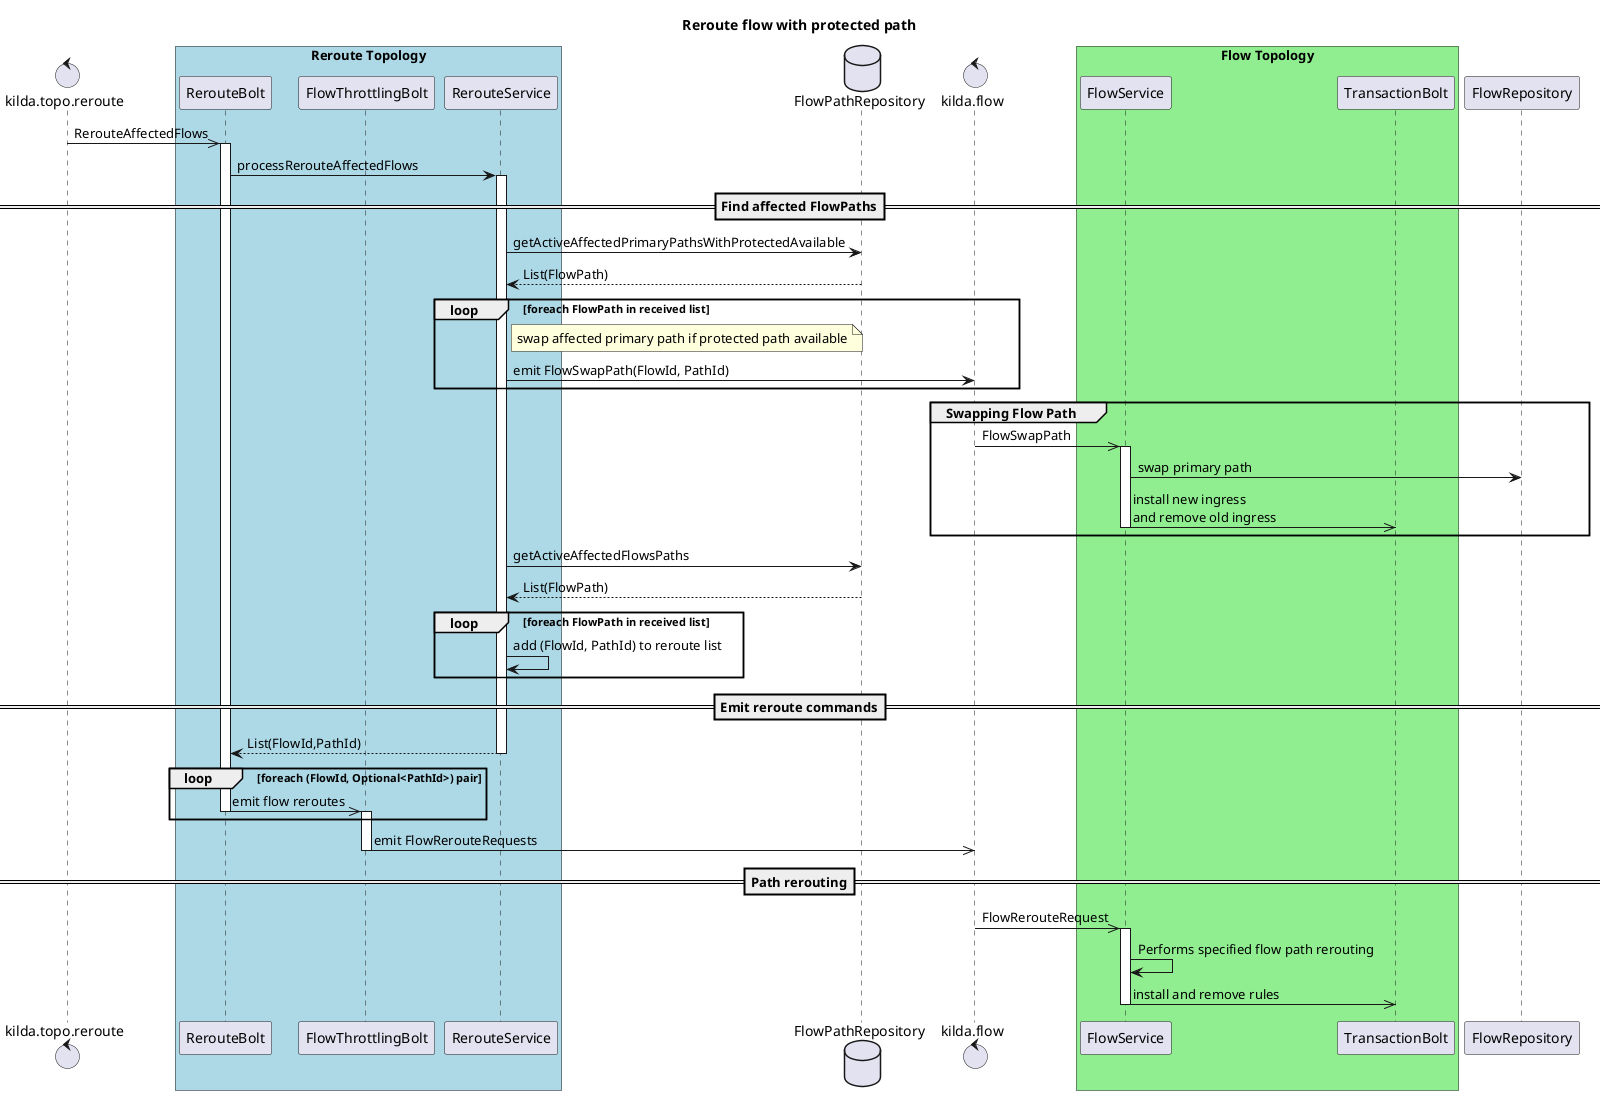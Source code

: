 @startuml
title Reroute flow with protected path

control kilda.topo.reroute
box "Reroute Topology" #LightBlue
    participant RerouteBolt
    participant FlowThrottlingBolt
    participant RerouteService
end box
database FlowPathRepository
control kilda.flow
box "Flow Topology" #LightGreen
    participant FlowService
    participant TransactionBolt
end box

kilda.topo.reroute ->> RerouteBolt: RerouteAffectedFlows
activate RerouteBolt
RerouteBolt -> RerouteService: processRerouteAffectedFlows
activate RerouteService

==Find affected FlowPaths==
RerouteService -> FlowPathRepository: getActiveAffectedPrimaryPathsWithProtectedAvailable
FlowPathRepository --> RerouteService: List(FlowPath)
loop foreach FlowPath in received list
    note right of RerouteService: swap affected primary path if protected path available
    RerouteService -> kilda.flow: emit FlowSwapPath(FlowId, PathId)
end

group Swapping Flow Path
    kilda.flow ->> FlowService: FlowSwapPath
    activate FlowService
    FlowService -> FlowRepository: swap primary path
    FlowService ->> TransactionBolt: install new ingress\nand remove old ingress
    deactivate FlowService
end


RerouteService -> FlowPathRepository: getActiveAffectedFlowsPaths
FlowPathRepository --> RerouteService: List(FlowPath)
loop foreach FlowPath in received list
    RerouteService -> RerouteService: add (FlowId, PathId) to reroute list
end

==Emit reroute commands==
RerouteService --> RerouteBolt: List(FlowId,PathId)
deactivate RerouteService

loop foreach (FlowId, Optional<PathId>) pair
    RerouteBolt ->> FlowThrottlingBolt: emit flow reroutes
    deactivate RerouteBolt
    activate FlowThrottlingBolt
end
FlowThrottlingBolt ->> kilda.flow: emit FlowRerouteRequests
deactivate FlowThrottlingBolt

==Path rerouting==
kilda.flow ->> FlowService: FlowRerouteRequest
activate FlowService
FlowService -> FlowService: Performs specified flow path rerouting
FlowService ->> TransactionBolt: install and remove rules
deactivate FlowService

@enduml

